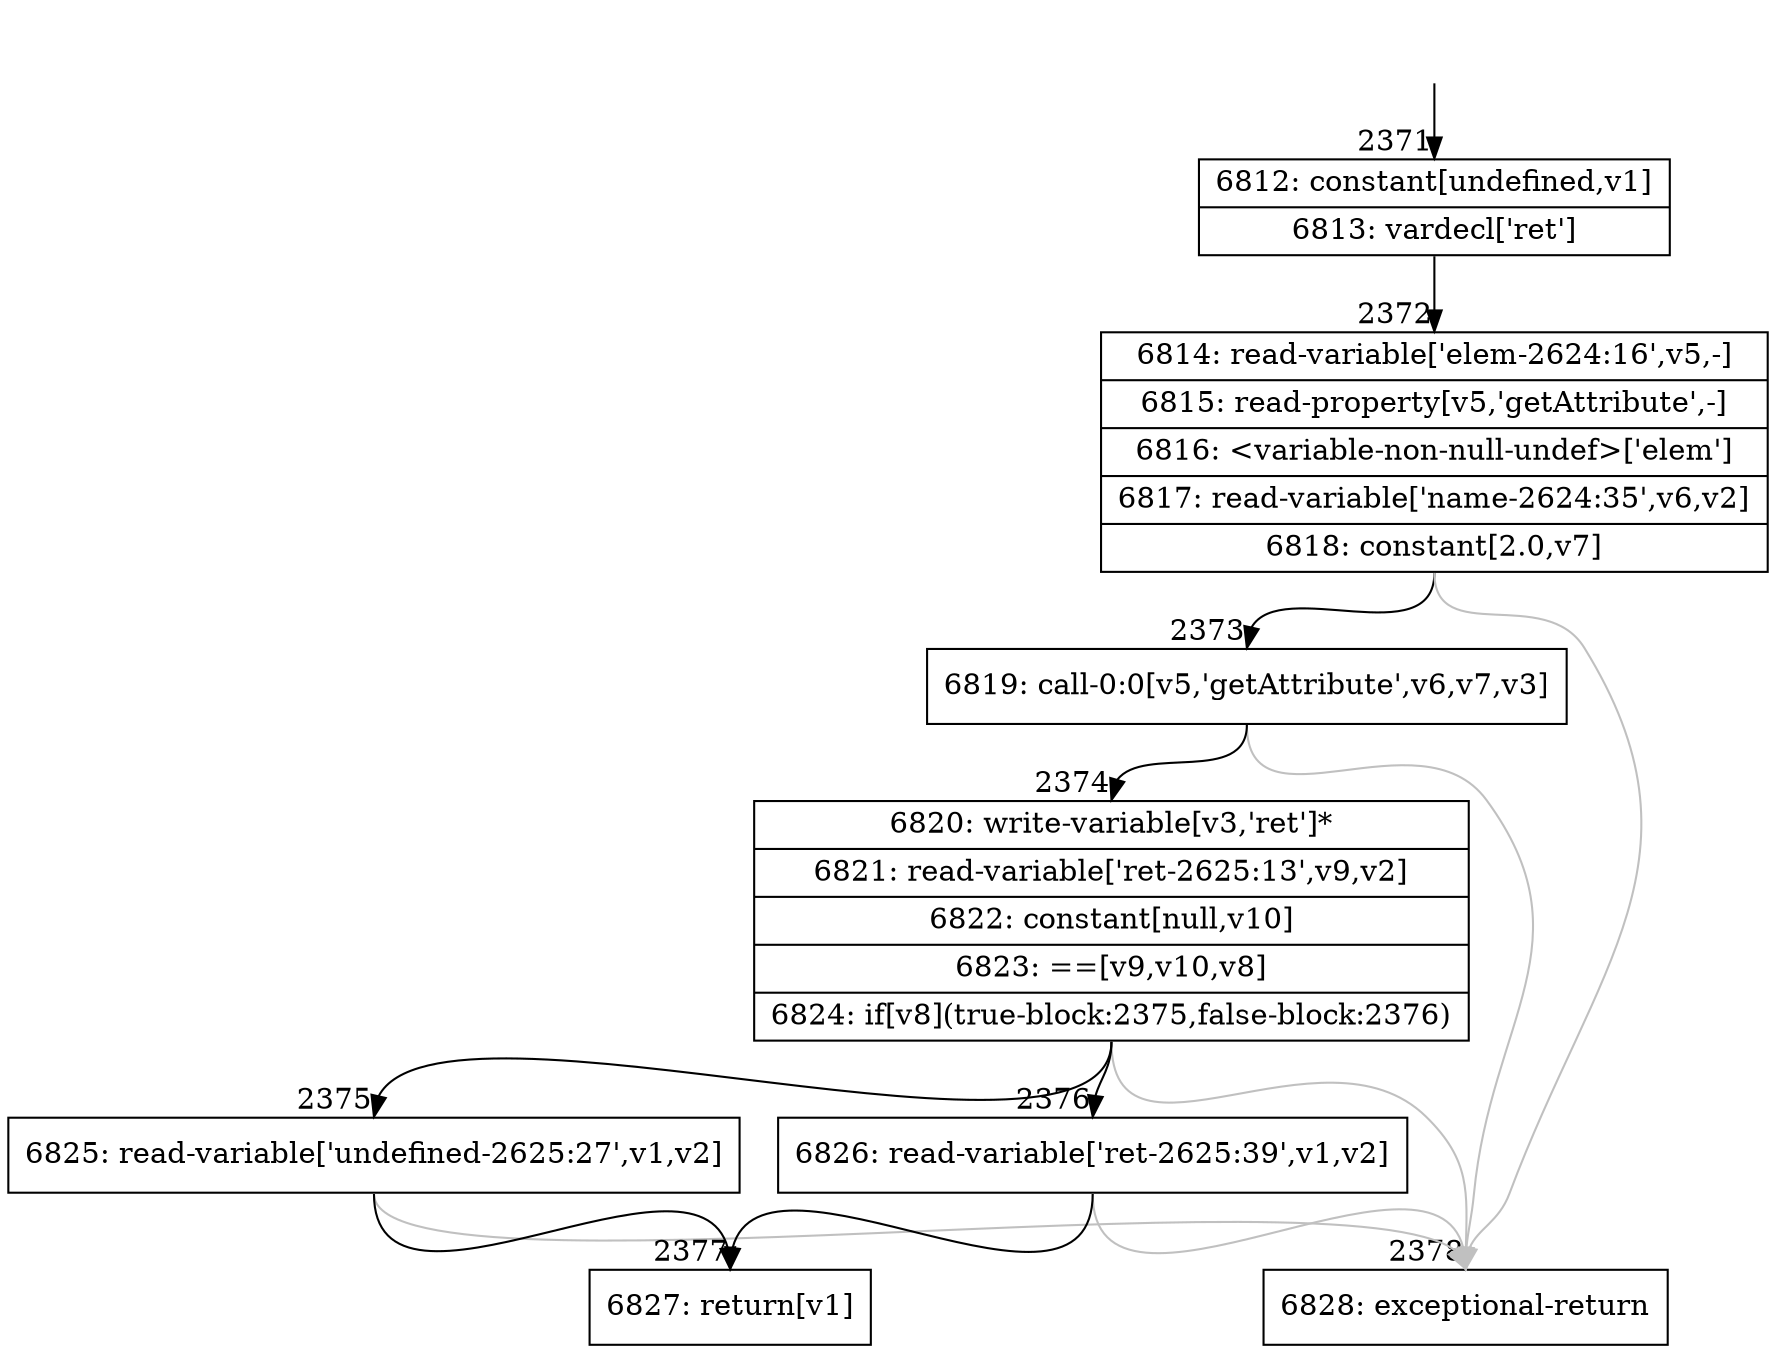 digraph {
rankdir="TD"
BB_entry159[shape=none,label=""];
BB_entry159 -> BB2371 [tailport=s, headport=n, headlabel="    2371"]
BB2371 [shape=record label="{6812: constant[undefined,v1]|6813: vardecl['ret']}" ] 
BB2371 -> BB2372 [tailport=s, headport=n, headlabel="      2372"]
BB2372 [shape=record label="{6814: read-variable['elem-2624:16',v5,-]|6815: read-property[v5,'getAttribute',-]|6816: \<variable-non-null-undef\>['elem']|6817: read-variable['name-2624:35',v6,v2]|6818: constant[2.0,v7]}" ] 
BB2372 -> BB2373 [tailport=s, headport=n, headlabel="      2373"]
BB2372 -> BB2378 [tailport=s, headport=n, color=gray, headlabel="      2378"]
BB2373 [shape=record label="{6819: call-0:0[v5,'getAttribute',v6,v7,v3]}" ] 
BB2373 -> BB2374 [tailport=s, headport=n, headlabel="      2374"]
BB2373 -> BB2378 [tailport=s, headport=n, color=gray]
BB2374 [shape=record label="{6820: write-variable[v3,'ret']*|6821: read-variable['ret-2625:13',v9,v2]|6822: constant[null,v10]|6823: ==[v9,v10,v8]|6824: if[v8](true-block:2375,false-block:2376)}" ] 
BB2374 -> BB2375 [tailport=s, headport=n, headlabel="      2375"]
BB2374 -> BB2376 [tailport=s, headport=n, headlabel="      2376"]
BB2374 -> BB2378 [tailport=s, headport=n, color=gray]
BB2375 [shape=record label="{6825: read-variable['undefined-2625:27',v1,v2]}" ] 
BB2375 -> BB2377 [tailport=s, headport=n, headlabel="      2377"]
BB2375 -> BB2378 [tailport=s, headport=n, color=gray]
BB2376 [shape=record label="{6826: read-variable['ret-2625:39',v1,v2]}" ] 
BB2376 -> BB2377 [tailport=s, headport=n]
BB2376 -> BB2378 [tailport=s, headport=n, color=gray]
BB2377 [shape=record label="{6827: return[v1]}" ] 
BB2378 [shape=record label="{6828: exceptional-return}" ] 
}
